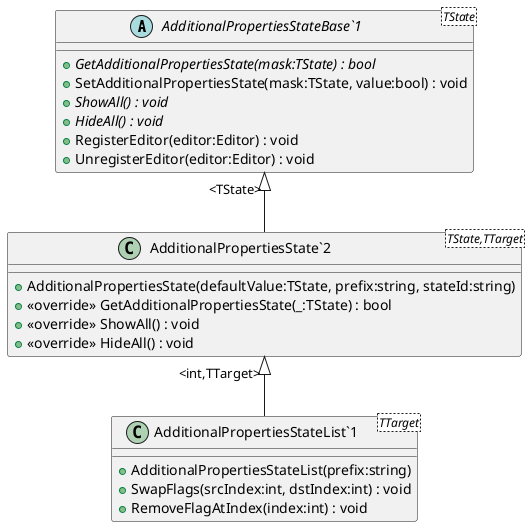 @startuml
abstract class "AdditionalPropertiesStateBase`1"<TState> {
    + {abstract} GetAdditionalPropertiesState(mask:TState) : bool
    + SetAdditionalPropertiesState(mask:TState, value:bool) : void
    + {abstract} ShowAll() : void
    + {abstract} HideAll() : void
    + RegisterEditor(editor:Editor) : void
    + UnregisterEditor(editor:Editor) : void
}
class "AdditionalPropertiesState`2"<TState,TTarget> {
    + AdditionalPropertiesState(defaultValue:TState, prefix:string, stateId:string)
    + <<override>> GetAdditionalPropertiesState(_:TState) : bool
    + <<override>> ShowAll() : void
    + <<override>> HideAll() : void
}
class "AdditionalPropertiesStateList`1"<TTarget> {
    + AdditionalPropertiesStateList(prefix:string)
    + SwapFlags(srcIndex:int, dstIndex:int) : void
    + RemoveFlagAtIndex(index:int) : void
}
"AdditionalPropertiesStateBase`1" "<TState>" <|-- "AdditionalPropertiesState`2"
"AdditionalPropertiesState`2" "<int,TTarget>" <|-- "AdditionalPropertiesStateList`1"
@enduml
